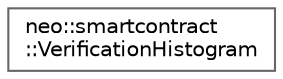 digraph "Graphical Class Hierarchy"
{
 // LATEX_PDF_SIZE
  bgcolor="transparent";
  edge [fontname=Helvetica,fontsize=10,labelfontname=Helvetica,labelfontsize=10];
  node [fontname=Helvetica,fontsize=10,shape=box,height=0.2,width=0.4];
  rankdir="LR";
  Node0 [id="Node000000",label="neo::smartcontract\l::VerificationHistogram",height=0.2,width=0.4,color="grey40", fillcolor="white", style="filled",URL="$classneo_1_1smartcontract_1_1_verification_histogram.html",tooltip=" "];
}

